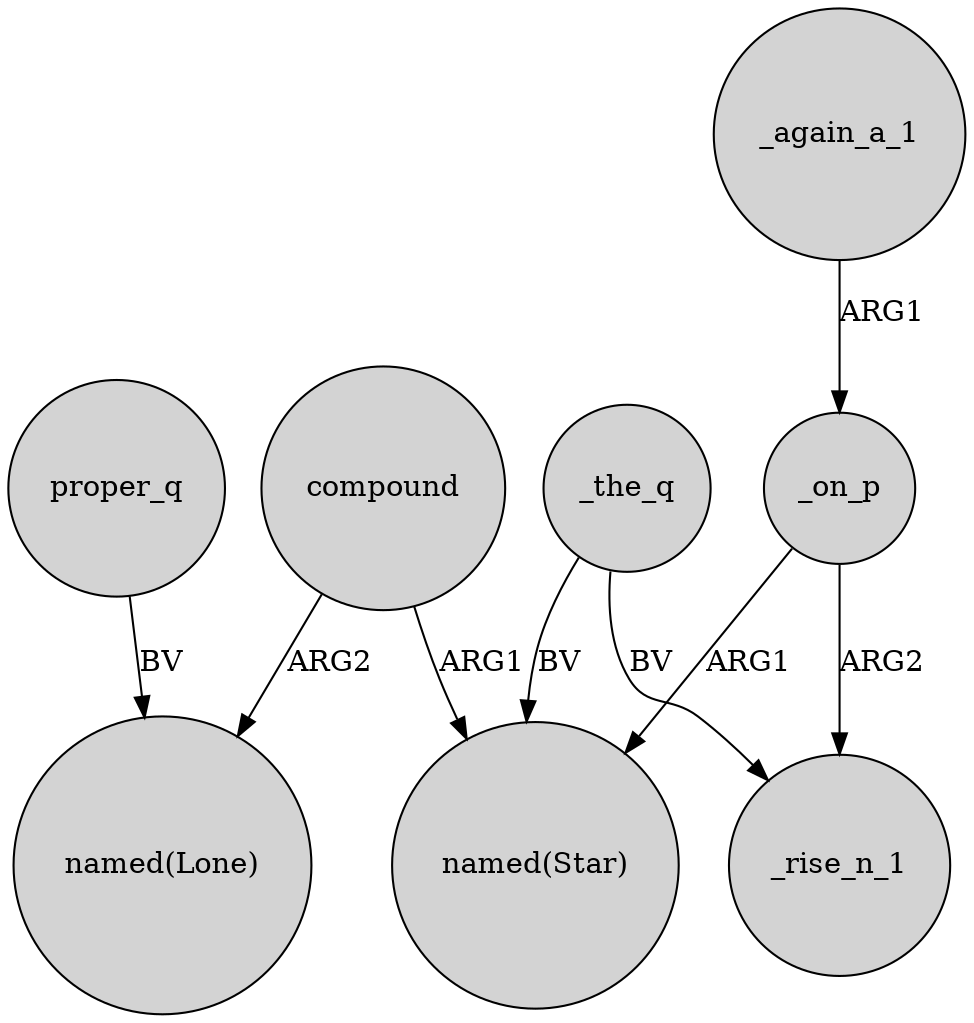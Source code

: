 digraph {
	node [shape=circle style=filled]
	_on_p -> "named(Star)" [label=ARG1]
	_on_p -> _rise_n_1 [label=ARG2]
	compound -> "named(Star)" [label=ARG1]
	_again_a_1 -> _on_p [label=ARG1]
	compound -> "named(Lone)" [label=ARG2]
	_the_q -> "named(Star)" [label=BV]
	proper_q -> "named(Lone)" [label=BV]
	_the_q -> _rise_n_1 [label=BV]
}
